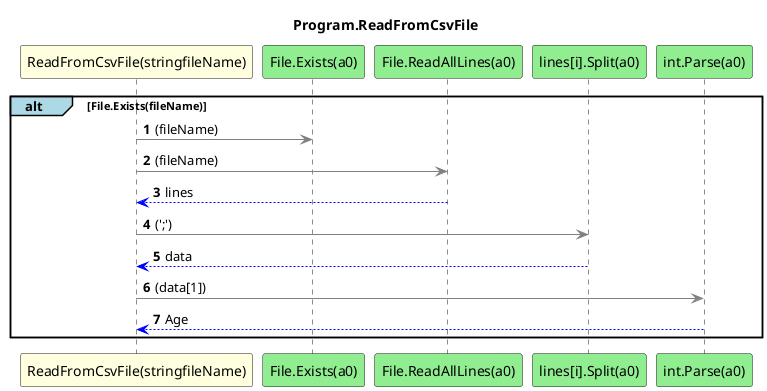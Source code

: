 @startuml Program.ReadFromCsvFile
title Program.ReadFromCsvFile
participant "ReadFromCsvFile(stringfileName)" as ReadFromCsvFile_p0 #LightYellow
participant "File.Exists(a0)" as File_Exists_a0 #LightGreen
participant "File.ReadAllLines(a0)" as File_ReadAllLines_a0 #LightGreen
participant "lines[i].Split(a0)" as lines_i_Split_a0 #LightGreen
participant "int.Parse(a0)" as int_Parse_a0 #LightGreen
autonumber
alt#LightBlue File.Exists(fileName)
    ReadFromCsvFile_p0 -[#grey]> File_Exists_a0 : (fileName)
    ReadFromCsvFile_p0 -[#grey]> File_ReadAllLines_a0 : (fileName)
    File_ReadAllLines_a0 -[#blue]-> ReadFromCsvFile_p0 : lines
    ReadFromCsvFile_p0 -[#grey]> lines_i_Split_a0 : (';')
    lines_i_Split_a0 -[#blue]-> ReadFromCsvFile_p0 : data
    ReadFromCsvFile_p0 -[#grey]> int_Parse_a0 : (data[1])
    int_Parse_a0 -[#blue]-> ReadFromCsvFile_p0 : Age
end
@enduml
